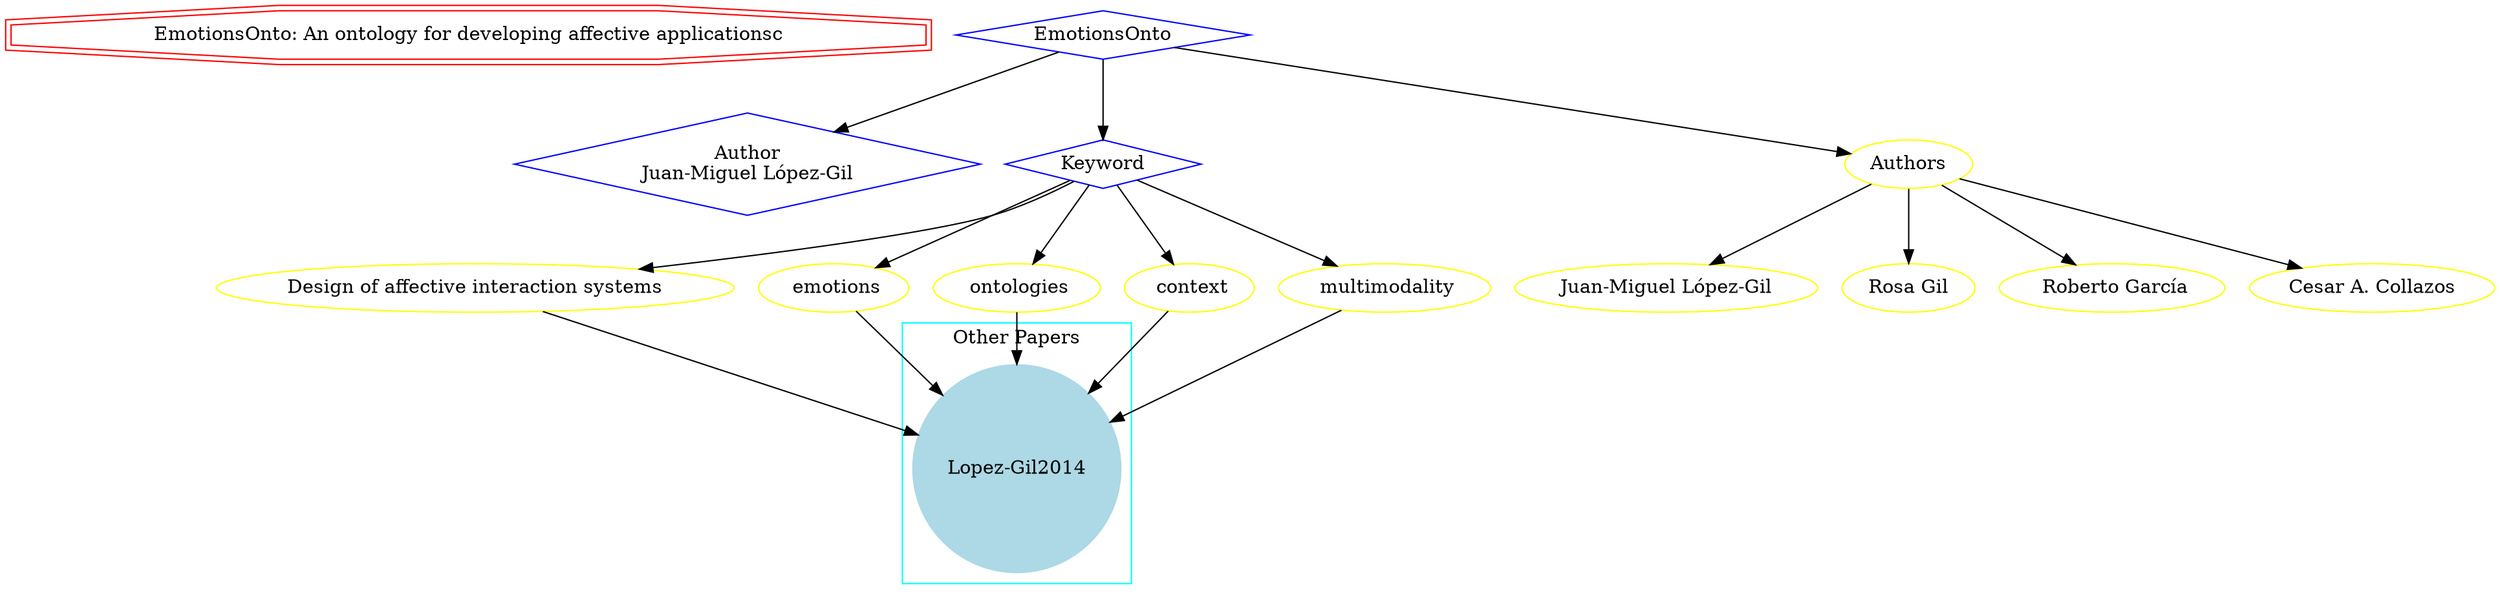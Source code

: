 strict digraph mind_map111 {
	node [color=red shape=doubleoctagon]
	"EmotionsOnto: An ontology for developing affective applicationsc"
	node [color=blue shape=diamond]
	"Author
Juan-Miguel López-Gil"
	Keyword
	EmotionsOnto:" An ontology for developing affective applicationsc" -> "Author
Juan-Miguel López-Gil"
	EmotionsOnto:" An ontology for developing affective applicationsc" -> Keyword
	node [color=yellow shape=ellipse]
	"Design of affective interaction systems"
	Keyword -> "Design of affective interaction systems"
	" emotions"
	Keyword -> " emotions"
	" ontologies"
	Keyword -> " ontologies"
	" context"
	Keyword -> " context"
	" multimodality"
	Keyword -> " multimodality"
	subgraph cluster_0 {
		node [style=filled]
		node [color=lightblue shape=circle]
		label="Other Papers"
		color=cyan
		"Lopez-Gil2014"
	}
	"Design of affective interaction systems" -> "Lopez-Gil2014"
	" emotions" -> "Lopez-Gil2014"
	" ontologies" -> "Lopez-Gil2014"
	" context" -> "Lopez-Gil2014"
	" multimodality" -> "Lopez-Gil2014"
	EmotionsOnto:" An ontology for developing affective applicationsc" -> Authors
	Authors -> "Juan-Miguel López-Gil"
	Authors -> "Rosa Gil"
	Authors -> " Roberto García"
	Authors -> "Cesar A. Collazos"
}
